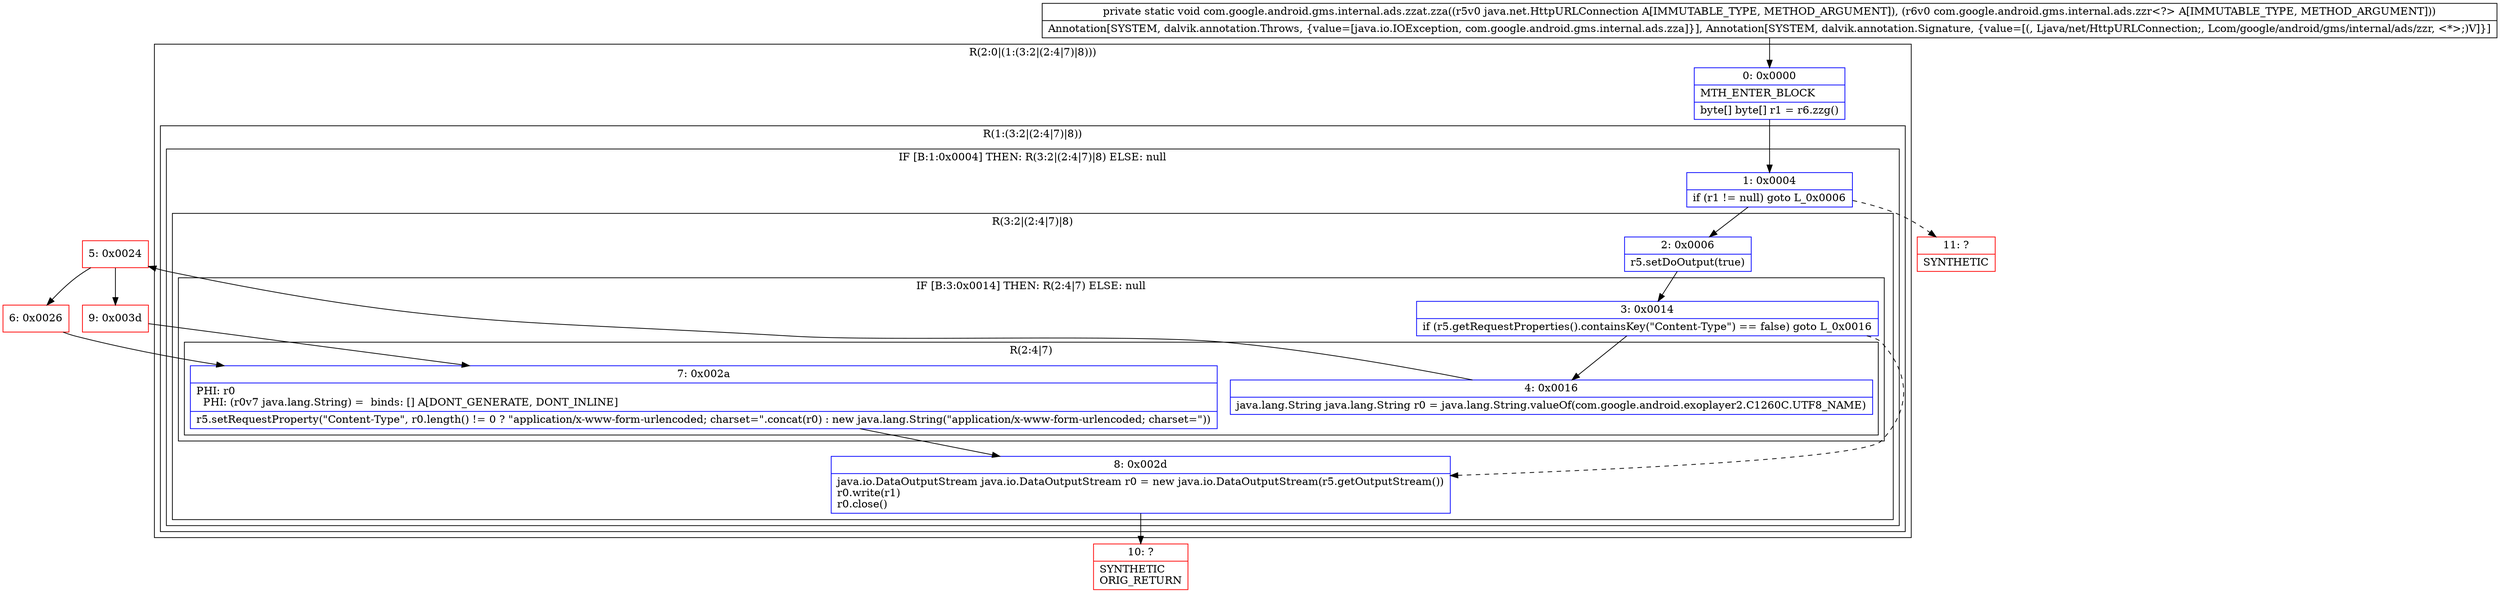 digraph "CFG forcom.google.android.gms.internal.ads.zzat.zza(Ljava\/net\/HttpURLConnection;Lcom\/google\/android\/gms\/internal\/ads\/zzr;)V" {
subgraph cluster_Region_1960686731 {
label = "R(2:0|(1:(3:2|(2:4|7)|8)))";
node [shape=record,color=blue];
Node_0 [shape=record,label="{0\:\ 0x0000|MTH_ENTER_BLOCK\l|byte[] byte[] r1 = r6.zzg()\l}"];
subgraph cluster_Region_1708215754 {
label = "R(1:(3:2|(2:4|7)|8))";
node [shape=record,color=blue];
subgraph cluster_IfRegion_356706369 {
label = "IF [B:1:0x0004] THEN: R(3:2|(2:4|7)|8) ELSE: null";
node [shape=record,color=blue];
Node_1 [shape=record,label="{1\:\ 0x0004|if (r1 != null) goto L_0x0006\l}"];
subgraph cluster_Region_1720904162 {
label = "R(3:2|(2:4|7)|8)";
node [shape=record,color=blue];
Node_2 [shape=record,label="{2\:\ 0x0006|r5.setDoOutput(true)\l}"];
subgraph cluster_IfRegion_1608747842 {
label = "IF [B:3:0x0014] THEN: R(2:4|7) ELSE: null";
node [shape=record,color=blue];
Node_3 [shape=record,label="{3\:\ 0x0014|if (r5.getRequestProperties().containsKey(\"Content\-Type\") == false) goto L_0x0016\l}"];
subgraph cluster_Region_1282433430 {
label = "R(2:4|7)";
node [shape=record,color=blue];
Node_4 [shape=record,label="{4\:\ 0x0016|java.lang.String java.lang.String r0 = java.lang.String.valueOf(com.google.android.exoplayer2.C1260C.UTF8_NAME)\l}"];
Node_7 [shape=record,label="{7\:\ 0x002a|PHI: r0 \l  PHI: (r0v7 java.lang.String) =  binds: [] A[DONT_GENERATE, DONT_INLINE]\l|r5.setRequestProperty(\"Content\-Type\", r0.length() != 0 ? \"application\/x\-www\-form\-urlencoded; charset=\".concat(r0) : new java.lang.String(\"application\/x\-www\-form\-urlencoded; charset=\"))\l}"];
}
}
Node_8 [shape=record,label="{8\:\ 0x002d|java.io.DataOutputStream java.io.DataOutputStream r0 = new java.io.DataOutputStream(r5.getOutputStream())\lr0.write(r1)\lr0.close()\l}"];
}
}
}
}
Node_5 [shape=record,color=red,label="{5\:\ 0x0024}"];
Node_6 [shape=record,color=red,label="{6\:\ 0x0026}"];
Node_9 [shape=record,color=red,label="{9\:\ 0x003d}"];
Node_10 [shape=record,color=red,label="{10\:\ ?|SYNTHETIC\lORIG_RETURN\l}"];
Node_11 [shape=record,color=red,label="{11\:\ ?|SYNTHETIC\l}"];
MethodNode[shape=record,label="{private static void com.google.android.gms.internal.ads.zzat.zza((r5v0 java.net.HttpURLConnection A[IMMUTABLE_TYPE, METHOD_ARGUMENT]), (r6v0 com.google.android.gms.internal.ads.zzr\<?\> A[IMMUTABLE_TYPE, METHOD_ARGUMENT]))  | Annotation[SYSTEM, dalvik.annotation.Throws, \{value=[java.io.IOException, com.google.android.gms.internal.ads.zza]\}], Annotation[SYSTEM, dalvik.annotation.Signature, \{value=[(, Ljava\/net\/HttpURLConnection;, Lcom\/google\/android\/gms\/internal\/ads\/zzr, \<*\>;)V]\}]\l}"];
MethodNode -> Node_0;
Node_0 -> Node_1;
Node_1 -> Node_2;
Node_1 -> Node_11[style=dashed];
Node_2 -> Node_3;
Node_3 -> Node_4;
Node_3 -> Node_8[style=dashed];
Node_4 -> Node_5;
Node_7 -> Node_8;
Node_8 -> Node_10;
Node_5 -> Node_6;
Node_5 -> Node_9;
Node_6 -> Node_7;
Node_9 -> Node_7;
}

